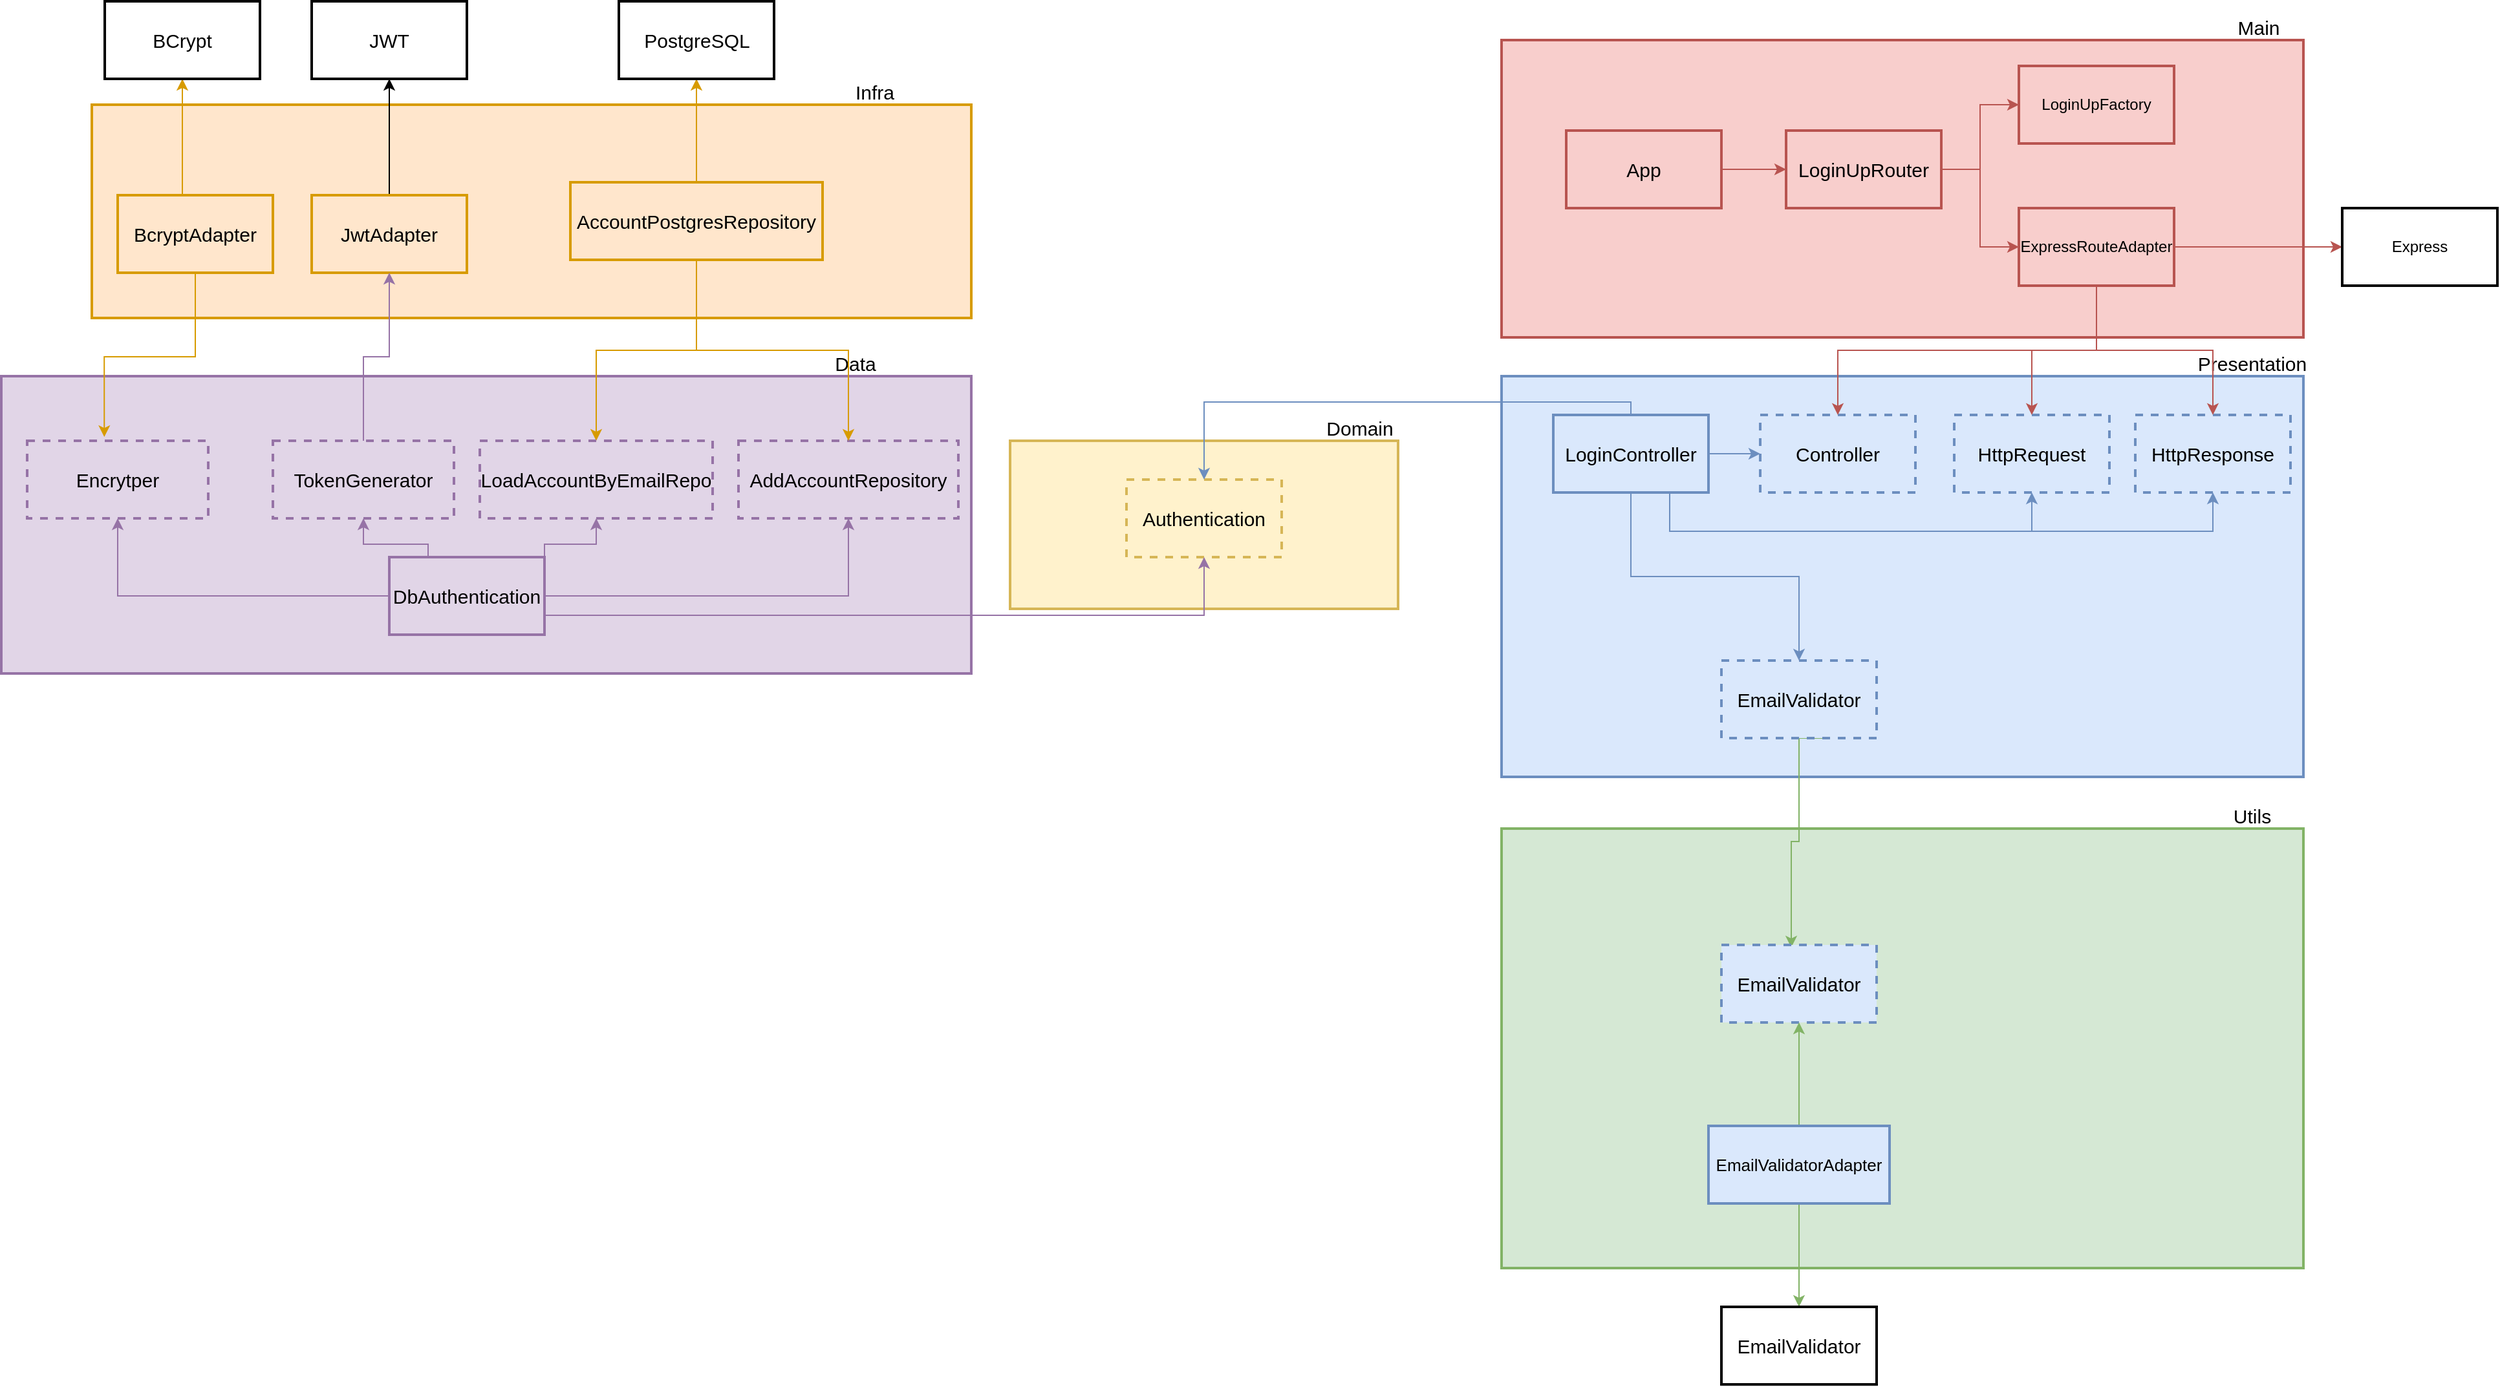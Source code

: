 <mxfile version="13.3.7" type="device"><diagram id="3v8mbWNxeB-T8PDBiBoE" name="Page-1"><mxGraphModel dx="2218" dy="2030" grid="1" gridSize="10" guides="1" tooltips="1" connect="1" arrows="1" fold="1" page="1" pageScale="1" pageWidth="827" pageHeight="1169" math="0" shadow="0"><root><mxCell id="0"/><mxCell id="1" parent="0"/><mxCell id="J38bCyYdGLNJjAUYLnjZ-1" value="" style="rounded=0;whiteSpace=wrap;html=1;strokeWidth=2;fillColor=#fff2cc;strokeColor=#d6b656;" parent="1" vertex="1"><mxGeometry x="240" y="310" width="300" height="130" as="geometry"/></mxCell><mxCell id="J38bCyYdGLNJjAUYLnjZ-2" value="&lt;font style=&quot;font-size: 15px&quot;&gt;Domain&lt;/font&gt;" style="text;html=1;resizable=0;autosize=1;align=center;verticalAlign=middle;points=[];fillColor=none;strokeColor=none;rounded=0;dashed=1;" parent="1" vertex="1"><mxGeometry x="475" y="290" width="70" height="20" as="geometry"/></mxCell><mxCell id="J38bCyYdGLNJjAUYLnjZ-4" value="" style="rounded=0;whiteSpace=wrap;html=1;strokeWidth=2;fillColor=#dae8fc;strokeColor=#6c8ebf;" parent="1" vertex="1"><mxGeometry x="620" y="260" width="620" height="310" as="geometry"/></mxCell><mxCell id="J38bCyYdGLNJjAUYLnjZ-5" value="&lt;font style=&quot;font-size: 15px&quot;&gt;Authentication&lt;/font&gt;" style="rounded=0;whiteSpace=wrap;html=1;strokeWidth=2;dashed=1;fillColor=#fff2cc;strokeColor=#d6b656;" parent="1" vertex="1"><mxGeometry x="330" y="340" width="120" height="60" as="geometry"/></mxCell><mxCell id="J38bCyYdGLNJjAUYLnjZ-8" style="edgeStyle=orthogonalEdgeStyle;rounded=0;orthogonalLoop=1;jettySize=auto;html=1;exitX=0;exitY=0.5;exitDx=0;exitDy=0;entryX=0.5;entryY=0;entryDx=0;entryDy=0;fillColor=#dae8fc;strokeColor=#6c8ebf;" parent="1" source="J38bCyYdGLNJjAUYLnjZ-6" target="J38bCyYdGLNJjAUYLnjZ-5" edge="1"><mxGeometry relative="1" as="geometry"><Array as="points"><mxPoint x="720" y="320"/><mxPoint x="720" y="280"/><mxPoint x="390" y="280"/></Array></mxGeometry></mxCell><mxCell id="J38bCyYdGLNJjAUYLnjZ-10" style="edgeStyle=orthogonalEdgeStyle;rounded=0;orthogonalLoop=1;jettySize=auto;html=1;exitX=1;exitY=0.5;exitDx=0;exitDy=0;fillColor=#dae8fc;strokeColor=#6c8ebf;" parent="1" source="J38bCyYdGLNJjAUYLnjZ-6" target="J38bCyYdGLNJjAUYLnjZ-9" edge="1"><mxGeometry relative="1" as="geometry"/></mxCell><mxCell id="J38bCyYdGLNJjAUYLnjZ-12" style="edgeStyle=orthogonalEdgeStyle;rounded=0;orthogonalLoop=1;jettySize=auto;html=1;exitX=0.75;exitY=1;exitDx=0;exitDy=0;entryX=0.5;entryY=1;entryDx=0;entryDy=0;fillColor=#dae8fc;strokeColor=#6c8ebf;" parent="1" source="J38bCyYdGLNJjAUYLnjZ-6" target="J38bCyYdGLNJjAUYLnjZ-11" edge="1"><mxGeometry relative="1" as="geometry"><Array as="points"><mxPoint x="750" y="380"/><mxPoint x="1030" y="380"/></Array></mxGeometry></mxCell><mxCell id="J38bCyYdGLNJjAUYLnjZ-14" style="edgeStyle=orthogonalEdgeStyle;rounded=0;orthogonalLoop=1;jettySize=auto;html=1;exitX=0.75;exitY=1;exitDx=0;exitDy=0;entryX=0.5;entryY=1;entryDx=0;entryDy=0;fillColor=#dae8fc;strokeColor=#6c8ebf;" parent="1" source="J38bCyYdGLNJjAUYLnjZ-6" target="J38bCyYdGLNJjAUYLnjZ-13" edge="1"><mxGeometry relative="1" as="geometry"><Array as="points"><mxPoint x="750" y="380"/><mxPoint x="1170" y="380"/></Array></mxGeometry></mxCell><mxCell id="J38bCyYdGLNJjAUYLnjZ-26" style="edgeStyle=orthogonalEdgeStyle;rounded=0;orthogonalLoop=1;jettySize=auto;html=1;exitX=0.5;exitY=1;exitDx=0;exitDy=0;entryX=0.5;entryY=0;entryDx=0;entryDy=0;fillColor=#dae8fc;strokeColor=#6c8ebf;" parent="1" source="J38bCyYdGLNJjAUYLnjZ-6" target="J38bCyYdGLNJjAUYLnjZ-25" edge="1"><mxGeometry relative="1" as="geometry"/></mxCell><mxCell id="J38bCyYdGLNJjAUYLnjZ-6" value="&lt;font style=&quot;font-size: 15px&quot;&gt;LoginController&lt;/font&gt;" style="rounded=0;whiteSpace=wrap;html=1;strokeWidth=2;strokeColor=#6c8ebf;fillColor=#dae8fc;" parent="1" vertex="1"><mxGeometry x="660" y="290" width="120" height="60" as="geometry"/></mxCell><mxCell id="J38bCyYdGLNJjAUYLnjZ-9" value="&lt;font style=&quot;font-size: 15px&quot;&gt;Controller&lt;/font&gt;" style="rounded=0;whiteSpace=wrap;html=1;strokeWidth=2;fillColor=#dae8fc;dashed=1;strokeColor=#6c8ebf;" parent="1" vertex="1"><mxGeometry x="820" y="290" width="120" height="60" as="geometry"/></mxCell><mxCell id="J38bCyYdGLNJjAUYLnjZ-11" value="&lt;font style=&quot;font-size: 15px&quot;&gt;HttpRequest&lt;/font&gt;" style="rounded=0;whiteSpace=wrap;html=1;strokeWidth=2;fillColor=#dae8fc;dashed=1;strokeColor=#6c8ebf;" parent="1" vertex="1"><mxGeometry x="970" y="290" width="120" height="60" as="geometry"/></mxCell><mxCell id="J38bCyYdGLNJjAUYLnjZ-13" value="&lt;font style=&quot;font-size: 15px&quot;&gt;HttpResponse&lt;/font&gt;" style="rounded=0;whiteSpace=wrap;html=1;strokeWidth=2;fillColor=#dae8fc;dashed=1;strokeColor=#6c8ebf;" parent="1" vertex="1"><mxGeometry x="1110" y="290" width="120" height="60" as="geometry"/></mxCell><mxCell id="J38bCyYdGLNJjAUYLnjZ-21" value="&lt;font style=&quot;font-size: 15px&quot;&gt;Presentation&lt;/font&gt;" style="text;html=1;resizable=0;autosize=1;align=center;verticalAlign=middle;points=[];fillColor=none;strokeColor=none;rounded=0;dashed=1;" parent="1" vertex="1"><mxGeometry x="1150" y="240" width="100" height="20" as="geometry"/></mxCell><mxCell id="J38bCyYdGLNJjAUYLnjZ-22" value="" style="rounded=0;whiteSpace=wrap;html=1;strokeWidth=2;fillColor=#d5e8d4;strokeColor=#82b366;" parent="1" vertex="1"><mxGeometry x="620" y="610" width="620" height="340" as="geometry"/></mxCell><mxCell id="J38bCyYdGLNJjAUYLnjZ-23" value="&lt;font style=&quot;font-size: 15px&quot;&gt;Utils&lt;/font&gt;" style="text;html=1;resizable=0;autosize=1;align=center;verticalAlign=middle;points=[];fillColor=none;strokeColor=none;rounded=0;dashed=1;" parent="1" vertex="1"><mxGeometry x="1180" y="590" width="40" height="20" as="geometry"/></mxCell><mxCell id="J38bCyYdGLNJjAUYLnjZ-31" style="edgeStyle=orthogonalEdgeStyle;rounded=0;orthogonalLoop=1;jettySize=auto;html=1;exitX=0.667;exitY=1;exitDx=0;exitDy=0;entryX=0.45;entryY=0.033;entryDx=0;entryDy=0;entryPerimeter=0;fillColor=#d5e8d4;strokeColor=#82b366;exitPerimeter=0;" parent="1" source="J38bCyYdGLNJjAUYLnjZ-25" target="J38bCyYdGLNJjAUYLnjZ-28" edge="1"><mxGeometry relative="1" as="geometry"><mxPoint x="730" y="710" as="sourcePoint"/><Array as="points"><mxPoint x="850" y="540"/><mxPoint x="850" y="620"/><mxPoint x="844" y="620"/></Array></mxGeometry></mxCell><mxCell id="J38bCyYdGLNJjAUYLnjZ-25" value="&lt;font style=&quot;font-size: 15px&quot;&gt;EmailValidator&lt;/font&gt;" style="rounded=0;whiteSpace=wrap;html=1;strokeWidth=2;fillColor=#dae8fc;dashed=1;strokeColor=#6c8ebf;" parent="1" vertex="1"><mxGeometry x="790" y="480" width="120" height="60" as="geometry"/></mxCell><mxCell id="J38bCyYdGLNJjAUYLnjZ-28" value="&lt;font style=&quot;font-size: 15px&quot;&gt;EmailValidator&lt;/font&gt;" style="rounded=0;whiteSpace=wrap;html=1;strokeWidth=2;fillColor=#dae8fc;dashed=1;strokeColor=#6c8ebf;" parent="1" vertex="1"><mxGeometry x="790" y="700" width="120" height="60" as="geometry"/></mxCell><mxCell id="J38bCyYdGLNJjAUYLnjZ-35" style="edgeStyle=orthogonalEdgeStyle;rounded=0;orthogonalLoop=1;jettySize=auto;html=1;exitX=0.5;exitY=0;exitDx=0;exitDy=0;entryX=0.5;entryY=1;entryDx=0;entryDy=0;fillColor=#d5e8d4;strokeColor=#82b366;" parent="1" source="J38bCyYdGLNJjAUYLnjZ-33" target="J38bCyYdGLNJjAUYLnjZ-28" edge="1"><mxGeometry relative="1" as="geometry"/></mxCell><mxCell id="J38bCyYdGLNJjAUYLnjZ-39" style="edgeStyle=orthogonalEdgeStyle;rounded=0;orthogonalLoop=1;jettySize=auto;html=1;exitX=0.5;exitY=1;exitDx=0;exitDy=0;fillColor=#d5e8d4;strokeColor=#82b366;" parent="1" source="J38bCyYdGLNJjAUYLnjZ-33" target="J38bCyYdGLNJjAUYLnjZ-37" edge="1"><mxGeometry relative="1" as="geometry"/></mxCell><mxCell id="J38bCyYdGLNJjAUYLnjZ-33" value="&lt;font style=&quot;font-size: 13px&quot;&gt;EmailValidatorAdapter&lt;/font&gt;" style="rounded=0;whiteSpace=wrap;html=1;strokeWidth=2;strokeColor=#6c8ebf;fillColor=#dae8fc;" parent="1" vertex="1"><mxGeometry x="780" y="840" width="140" height="60" as="geometry"/></mxCell><mxCell id="J38bCyYdGLNJjAUYLnjZ-37" value="&lt;font style=&quot;font-size: 15px&quot;&gt;EmailValidator&lt;/font&gt;" style="rounded=0;whiteSpace=wrap;html=1;strokeWidth=2;fillColor=#ffffff;gradientColor=none;" parent="1" vertex="1"><mxGeometry x="790" y="980" width="120" height="60" as="geometry"/></mxCell><mxCell id="J38bCyYdGLNJjAUYLnjZ-40" value="" style="rounded=0;whiteSpace=wrap;html=1;strokeWidth=2;fillColor=#f8cecc;strokeColor=#b85450;" parent="1" vertex="1"><mxGeometry x="620" width="620" height="230" as="geometry"/></mxCell><mxCell id="J38bCyYdGLNJjAUYLnjZ-48" style="edgeStyle=orthogonalEdgeStyle;rounded=0;orthogonalLoop=1;jettySize=auto;html=1;exitX=1;exitY=0.5;exitDx=0;exitDy=0;entryX=0;entryY=0.5;entryDx=0;entryDy=0;fillColor=#f8cecc;strokeColor=#b85450;" parent="1" source="J38bCyYdGLNJjAUYLnjZ-41" target="J38bCyYdGLNJjAUYLnjZ-42" edge="1"><mxGeometry relative="1" as="geometry"/></mxCell><mxCell id="J38bCyYdGLNJjAUYLnjZ-41" value="&lt;font style=&quot;font-size: 15px&quot;&gt;App&lt;/font&gt;" style="rounded=0;whiteSpace=wrap;html=1;strokeWidth=2;fillColor=#f8cecc;strokeColor=#b85450;" parent="1" vertex="1"><mxGeometry x="670" y="70" width="120" height="60" as="geometry"/></mxCell><mxCell id="J38bCyYdGLNJjAUYLnjZ-47" style="edgeStyle=orthogonalEdgeStyle;rounded=0;orthogonalLoop=1;jettySize=auto;html=1;exitX=1;exitY=0.5;exitDx=0;exitDy=0;entryX=0;entryY=0.5;entryDx=0;entryDy=0;fillColor=#f8cecc;strokeColor=#b85450;" parent="1" source="J38bCyYdGLNJjAUYLnjZ-42" target="J38bCyYdGLNJjAUYLnjZ-43" edge="1"><mxGeometry relative="1" as="geometry"/></mxCell><mxCell id="J38bCyYdGLNJjAUYLnjZ-50" style="edgeStyle=orthogonalEdgeStyle;rounded=0;orthogonalLoop=1;jettySize=auto;html=1;exitX=1;exitY=0.5;exitDx=0;exitDy=0;entryX=0;entryY=0.5;entryDx=0;entryDy=0;fillColor=#f8cecc;strokeColor=#b85450;" parent="1" source="J38bCyYdGLNJjAUYLnjZ-42" target="J38bCyYdGLNJjAUYLnjZ-44" edge="1"><mxGeometry relative="1" as="geometry"/></mxCell><mxCell id="J38bCyYdGLNJjAUYLnjZ-42" value="&lt;font style=&quot;font-size: 15px&quot;&gt;LoginUpRouter&lt;/font&gt;" style="rounded=0;whiteSpace=wrap;html=1;strokeWidth=2;fillColor=#f8cecc;strokeColor=#b85450;" parent="1" vertex="1"><mxGeometry x="840" y="70" width="120" height="60" as="geometry"/></mxCell><mxCell id="J38bCyYdGLNJjAUYLnjZ-43" value="LoginUpFactory" style="rounded=0;whiteSpace=wrap;html=1;strokeWidth=2;fillColor=#f8cecc;strokeColor=#b85450;" parent="1" vertex="1"><mxGeometry x="1020" y="20" width="120" height="60" as="geometry"/></mxCell><mxCell id="J38bCyYdGLNJjAUYLnjZ-46" style="edgeStyle=orthogonalEdgeStyle;rounded=0;orthogonalLoop=1;jettySize=auto;html=1;exitX=1;exitY=0.5;exitDx=0;exitDy=0;entryX=0;entryY=0.5;entryDx=0;entryDy=0;fillColor=#f8cecc;strokeColor=#b85450;" parent="1" source="J38bCyYdGLNJjAUYLnjZ-44" target="J38bCyYdGLNJjAUYLnjZ-45" edge="1"><mxGeometry relative="1" as="geometry"/></mxCell><mxCell id="J38bCyYdGLNJjAUYLnjZ-70" style="edgeStyle=orthogonalEdgeStyle;rounded=0;orthogonalLoop=1;jettySize=auto;html=1;exitX=0.5;exitY=1;exitDx=0;exitDy=0;entryX=0.5;entryY=0;entryDx=0;entryDy=0;fillColor=#f8cecc;strokeColor=#b85450;" parent="1" source="J38bCyYdGLNJjAUYLnjZ-44" target="J38bCyYdGLNJjAUYLnjZ-9" edge="1"><mxGeometry relative="1" as="geometry"/></mxCell><mxCell id="J38bCyYdGLNJjAUYLnjZ-71" style="edgeStyle=orthogonalEdgeStyle;rounded=0;orthogonalLoop=1;jettySize=auto;html=1;exitX=0.5;exitY=1;exitDx=0;exitDy=0;entryX=0.5;entryY=0;entryDx=0;entryDy=0;fillColor=#f8cecc;strokeColor=#b85450;" parent="1" source="J38bCyYdGLNJjAUYLnjZ-44" target="J38bCyYdGLNJjAUYLnjZ-11" edge="1"><mxGeometry relative="1" as="geometry"/></mxCell><mxCell id="J38bCyYdGLNJjAUYLnjZ-72" style="edgeStyle=orthogonalEdgeStyle;rounded=0;orthogonalLoop=1;jettySize=auto;html=1;exitX=0.5;exitY=1;exitDx=0;exitDy=0;entryX=0.5;entryY=0;entryDx=0;entryDy=0;fillColor=#f8cecc;strokeColor=#b85450;" parent="1" source="J38bCyYdGLNJjAUYLnjZ-44" target="J38bCyYdGLNJjAUYLnjZ-13" edge="1"><mxGeometry relative="1" as="geometry"/></mxCell><mxCell id="J38bCyYdGLNJjAUYLnjZ-44" value="ExpressRouteAdapter" style="rounded=0;whiteSpace=wrap;html=1;strokeWidth=2;fillColor=#f8cecc;strokeColor=#b85450;" parent="1" vertex="1"><mxGeometry x="1020" y="130" width="120" height="60" as="geometry"/></mxCell><mxCell id="J38bCyYdGLNJjAUYLnjZ-45" value="Express&lt;br&gt;" style="rounded=0;whiteSpace=wrap;html=1;strokeWidth=2;fillColor=#ffffff;gradientColor=none;" parent="1" vertex="1"><mxGeometry x="1270" y="130" width="120" height="60" as="geometry"/></mxCell><mxCell id="J38bCyYdGLNJjAUYLnjZ-49" value="&lt;font style=&quot;font-size: 15px&quot;&gt;Main&lt;/font&gt;" style="text;html=1;resizable=0;autosize=1;align=center;verticalAlign=middle;points=[];fillColor=none;strokeColor=none;rounded=0;dashed=1;" parent="1" vertex="1"><mxGeometry x="1180" y="-20" width="50" height="20" as="geometry"/></mxCell><mxCell id="J38bCyYdGLNJjAUYLnjZ-51" value="" style="rounded=0;whiteSpace=wrap;html=1;strokeWidth=2;fillColor=#e1d5e7;strokeColor=#9673a6;" parent="1" vertex="1"><mxGeometry x="-540" y="260" width="750" height="230" as="geometry"/></mxCell><mxCell id="J38bCyYdGLNJjAUYLnjZ-53" value="&lt;font style=&quot;font-size: 15px&quot;&gt;Data&lt;/font&gt;" style="text;html=1;resizable=0;autosize=1;align=center;verticalAlign=middle;points=[];fillColor=none;strokeColor=none;rounded=0;dashed=1;" parent="1" vertex="1"><mxGeometry x="95" y="240" width="50" height="20" as="geometry"/></mxCell><mxCell id="J38bCyYdGLNJjAUYLnjZ-54" value="&lt;font style=&quot;font-size: 15px&quot;&gt;Encrytper&lt;/font&gt;" style="rounded=0;whiteSpace=wrap;html=1;strokeWidth=2;fillColor=#e1d5e7;strokeColor=#9673a6;dashed=1;" parent="1" vertex="1"><mxGeometry x="-520" y="310" width="140" height="60" as="geometry"/></mxCell><mxCell id="J38bCyYdGLNJjAUYLnjZ-55" value="&lt;font style=&quot;font-size: 15px&quot;&gt;AddAccountRepository&lt;/font&gt;" style="rounded=0;whiteSpace=wrap;html=1;strokeWidth=2;fillColor=#e1d5e7;strokeColor=#9673a6;dashed=1;" parent="1" vertex="1"><mxGeometry x="30" y="310" width="170" height="60" as="geometry"/></mxCell><mxCell id="J38bCyYdGLNJjAUYLnjZ-57" style="edgeStyle=orthogonalEdgeStyle;rounded=0;orthogonalLoop=1;jettySize=auto;html=1;exitX=0;exitY=0.5;exitDx=0;exitDy=0;entryX=0.5;entryY=1;entryDx=0;entryDy=0;fillColor=#e1d5e7;strokeColor=#9673a6;" parent="1" source="J38bCyYdGLNJjAUYLnjZ-56" target="J38bCyYdGLNJjAUYLnjZ-54" edge="1"><mxGeometry relative="1" as="geometry"/></mxCell><mxCell id="J38bCyYdGLNJjAUYLnjZ-58" style="edgeStyle=orthogonalEdgeStyle;rounded=0;orthogonalLoop=1;jettySize=auto;html=1;exitX=1;exitY=0.5;exitDx=0;exitDy=0;entryX=0.5;entryY=1;entryDx=0;entryDy=0;fillColor=#e1d5e7;strokeColor=#9673a6;" parent="1" source="J38bCyYdGLNJjAUYLnjZ-56" target="J38bCyYdGLNJjAUYLnjZ-55" edge="1"><mxGeometry relative="1" as="geometry"/></mxCell><mxCell id="J38bCyYdGLNJjAUYLnjZ-69" style="edgeStyle=orthogonalEdgeStyle;rounded=0;orthogonalLoop=1;jettySize=auto;html=1;exitX=1;exitY=0.75;exitDx=0;exitDy=0;entryX=0.5;entryY=1;entryDx=0;entryDy=0;fillColor=#e1d5e7;strokeColor=#9673a6;" parent="1" source="J38bCyYdGLNJjAUYLnjZ-56" target="J38bCyYdGLNJjAUYLnjZ-5" edge="1"><mxGeometry relative="1" as="geometry"/></mxCell><mxCell id="_emrM3hDoWsgzuUFoliT-4" style="edgeStyle=orthogonalEdgeStyle;rounded=0;orthogonalLoop=1;jettySize=auto;html=1;exitX=0.25;exitY=0;exitDx=0;exitDy=0;entryX=0.5;entryY=1;entryDx=0;entryDy=0;fillColor=#e1d5e7;strokeColor=#9673a6;" edge="1" parent="1" source="J38bCyYdGLNJjAUYLnjZ-56" target="_emrM3hDoWsgzuUFoliT-3"><mxGeometry relative="1" as="geometry"><Array as="points"><mxPoint x="-210" y="390"/><mxPoint x="-260" y="390"/></Array></mxGeometry></mxCell><mxCell id="_emrM3hDoWsgzuUFoliT-9" style="edgeStyle=orthogonalEdgeStyle;rounded=0;orthogonalLoop=1;jettySize=auto;html=1;exitX=1;exitY=0;exitDx=0;exitDy=0;entryX=0.5;entryY=1;entryDx=0;entryDy=0;fillColor=#e1d5e7;strokeColor=#9673a6;" edge="1" parent="1" source="J38bCyYdGLNJjAUYLnjZ-56" target="_emrM3hDoWsgzuUFoliT-8"><mxGeometry relative="1" as="geometry"><Array as="points"><mxPoint x="-120" y="390"/><mxPoint x="-80" y="390"/></Array></mxGeometry></mxCell><mxCell id="J38bCyYdGLNJjAUYLnjZ-56" value="&lt;font style=&quot;font-size: 15px&quot;&gt;DbAuthentication&lt;br&gt;&lt;/font&gt;" style="rounded=0;whiteSpace=wrap;html=1;strokeWidth=2;fillColor=#e1d5e7;strokeColor=#9673a6;" parent="1" vertex="1"><mxGeometry x="-240" y="400" width="120" height="60" as="geometry"/></mxCell><mxCell id="J38bCyYdGLNJjAUYLnjZ-59" value="" style="rounded=0;whiteSpace=wrap;html=1;strokeWidth=2;fillColor=#ffe6cc;strokeColor=#d79b00;" parent="1" vertex="1"><mxGeometry x="-470" y="50" width="680" height="165" as="geometry"/></mxCell><mxCell id="J38bCyYdGLNJjAUYLnjZ-60" value="&lt;font style=&quot;font-size: 15px&quot;&gt;Infra&lt;/font&gt;" style="text;html=1;resizable=0;autosize=1;align=center;verticalAlign=middle;points=[];fillColor=none;strokeColor=none;rounded=0;dashed=1;" parent="1" vertex="1"><mxGeometry x="110" y="30" width="50" height="20" as="geometry"/></mxCell><mxCell id="J38bCyYdGLNJjAUYLnjZ-62" style="edgeStyle=orthogonalEdgeStyle;rounded=0;orthogonalLoop=1;jettySize=auto;html=1;exitX=0.5;exitY=1;exitDx=0;exitDy=0;entryX=0.426;entryY=-0.049;entryDx=0;entryDy=0;entryPerimeter=0;fillColor=#ffe6cc;strokeColor=#d79b00;" parent="1" source="J38bCyYdGLNJjAUYLnjZ-61" target="J38bCyYdGLNJjAUYLnjZ-54" edge="1"><mxGeometry relative="1" as="geometry"/></mxCell><mxCell id="J38bCyYdGLNJjAUYLnjZ-64" style="edgeStyle=orthogonalEdgeStyle;rounded=0;orthogonalLoop=1;jettySize=auto;html=1;exitX=0;exitY=0.5;exitDx=0;exitDy=0;entryX=0.5;entryY=1;entryDx=0;entryDy=0;fillColor=#ffe6cc;strokeColor=#d79b00;" parent="1" source="J38bCyYdGLNJjAUYLnjZ-61" target="J38bCyYdGLNJjAUYLnjZ-63" edge="1"><mxGeometry relative="1" as="geometry"><mxPoint x="-320" y="-40" as="targetPoint"/><Array as="points"><mxPoint x="-450" y="140"/><mxPoint x="-400" y="140"/></Array></mxGeometry></mxCell><mxCell id="J38bCyYdGLNJjAUYLnjZ-61" value="&lt;font style=&quot;font-size: 15px&quot;&gt;BcryptAdapter&lt;/font&gt;" style="rounded=0;whiteSpace=wrap;html=1;strokeWidth=2;fillColor=#ffe6cc;strokeColor=#d79b00;" parent="1" vertex="1"><mxGeometry x="-450" y="120" width="120" height="60" as="geometry"/></mxCell><mxCell id="J38bCyYdGLNJjAUYLnjZ-63" value="&lt;font style=&quot;font-size: 15px&quot;&gt;BCrypt&lt;/font&gt;" style="rounded=0;whiteSpace=wrap;html=1;strokeWidth=2;fillColor=#ffffff;gradientColor=none;" parent="1" vertex="1"><mxGeometry x="-460" y="-30" width="120" height="60" as="geometry"/></mxCell><mxCell id="J38bCyYdGLNJjAUYLnjZ-67" style="edgeStyle=orthogonalEdgeStyle;rounded=0;orthogonalLoop=1;jettySize=auto;html=1;exitX=0.5;exitY=1;exitDx=0;exitDy=0;fillColor=#ffe6cc;strokeColor=#d79b00;" parent="1" source="J38bCyYdGLNJjAUYLnjZ-65" target="J38bCyYdGLNJjAUYLnjZ-55" edge="1"><mxGeometry relative="1" as="geometry"/></mxCell><mxCell id="J38bCyYdGLNJjAUYLnjZ-68" style="edgeStyle=orthogonalEdgeStyle;rounded=0;orthogonalLoop=1;jettySize=auto;html=1;exitX=0.5;exitY=0;exitDx=0;exitDy=0;entryX=0.5;entryY=1;entryDx=0;entryDy=0;fillColor=#ffe6cc;strokeColor=#d79b00;" parent="1" source="J38bCyYdGLNJjAUYLnjZ-65" target="J38bCyYdGLNJjAUYLnjZ-66" edge="1"><mxGeometry relative="1" as="geometry"/></mxCell><mxCell id="_emrM3hDoWsgzuUFoliT-11" style="edgeStyle=orthogonalEdgeStyle;rounded=0;orthogonalLoop=1;jettySize=auto;html=1;exitX=0.5;exitY=1;exitDx=0;exitDy=0;entryX=0.5;entryY=0;entryDx=0;entryDy=0;fillColor=#ffe6cc;strokeColor=#d79b00;" edge="1" parent="1" source="J38bCyYdGLNJjAUYLnjZ-65" target="_emrM3hDoWsgzuUFoliT-8"><mxGeometry relative="1" as="geometry"/></mxCell><mxCell id="J38bCyYdGLNJjAUYLnjZ-65" value="&lt;font style=&quot;font-size: 15px&quot;&gt;AccountPostgresRepository&lt;/font&gt;" style="rounded=0;whiteSpace=wrap;html=1;strokeWidth=2;fillColor=#ffe6cc;strokeColor=#d79b00;" parent="1" vertex="1"><mxGeometry x="-100" y="110" width="195" height="60" as="geometry"/></mxCell><mxCell id="J38bCyYdGLNJjAUYLnjZ-66" value="&lt;span style=&quot;font-size: 15px ; text-align: left ; background-color: rgb(255 , 255 , 255)&quot;&gt;PostgreSQL&lt;/span&gt;" style="rounded=0;whiteSpace=wrap;html=1;strokeWidth=2;fillColor=#ffffff;gradientColor=none;" parent="1" vertex="1"><mxGeometry x="-62.5" y="-30" width="120" height="60" as="geometry"/></mxCell><mxCell id="_emrM3hDoWsgzuUFoliT-7" style="edgeStyle=orthogonalEdgeStyle;rounded=0;orthogonalLoop=1;jettySize=auto;html=1;exitX=0.5;exitY=0;exitDx=0;exitDy=0;" edge="1" parent="1" source="_emrM3hDoWsgzuUFoliT-2" target="_emrM3hDoWsgzuUFoliT-6"><mxGeometry relative="1" as="geometry"/></mxCell><mxCell id="_emrM3hDoWsgzuUFoliT-2" value="&lt;font style=&quot;font-size: 15px&quot;&gt;JwtAdapter&lt;/font&gt;" style="rounded=0;whiteSpace=wrap;html=1;strokeWidth=2;fillColor=#ffe6cc;strokeColor=#d79b00;" vertex="1" parent="1"><mxGeometry x="-300" y="120" width="120" height="60" as="geometry"/></mxCell><mxCell id="_emrM3hDoWsgzuUFoliT-5" style="edgeStyle=orthogonalEdgeStyle;rounded=0;orthogonalLoop=1;jettySize=auto;html=1;exitX=0.5;exitY=0;exitDx=0;exitDy=0;entryX=0.5;entryY=1;entryDx=0;entryDy=0;fillColor=#e1d5e7;strokeColor=#9673a6;" edge="1" parent="1" source="_emrM3hDoWsgzuUFoliT-3" target="_emrM3hDoWsgzuUFoliT-2"><mxGeometry relative="1" as="geometry"/></mxCell><mxCell id="_emrM3hDoWsgzuUFoliT-3" value="&lt;font style=&quot;font-size: 15px&quot;&gt;TokenGenerator&lt;/font&gt;" style="rounded=0;whiteSpace=wrap;html=1;strokeWidth=2;fillColor=#e1d5e7;strokeColor=#9673a6;dashed=1;" vertex="1" parent="1"><mxGeometry x="-330" y="310" width="140" height="60" as="geometry"/></mxCell><mxCell id="_emrM3hDoWsgzuUFoliT-6" value="&lt;font style=&quot;font-size: 15px&quot;&gt;JWT&lt;/font&gt;" style="rounded=0;whiteSpace=wrap;html=1;strokeWidth=2;fillColor=#ffffff;gradientColor=none;" vertex="1" parent="1"><mxGeometry x="-300" y="-30" width="120" height="60" as="geometry"/></mxCell><mxCell id="_emrM3hDoWsgzuUFoliT-8" value="&lt;span style=&quot;font-size: 15px&quot;&gt;LoadAccountByEmailRepo&lt;br&gt;&lt;/span&gt;" style="rounded=0;whiteSpace=wrap;html=1;strokeWidth=2;fillColor=#e1d5e7;strokeColor=#9673a6;dashed=1;" vertex="1" parent="1"><mxGeometry x="-170" y="310" width="180" height="60" as="geometry"/></mxCell></root></mxGraphModel></diagram></mxfile>